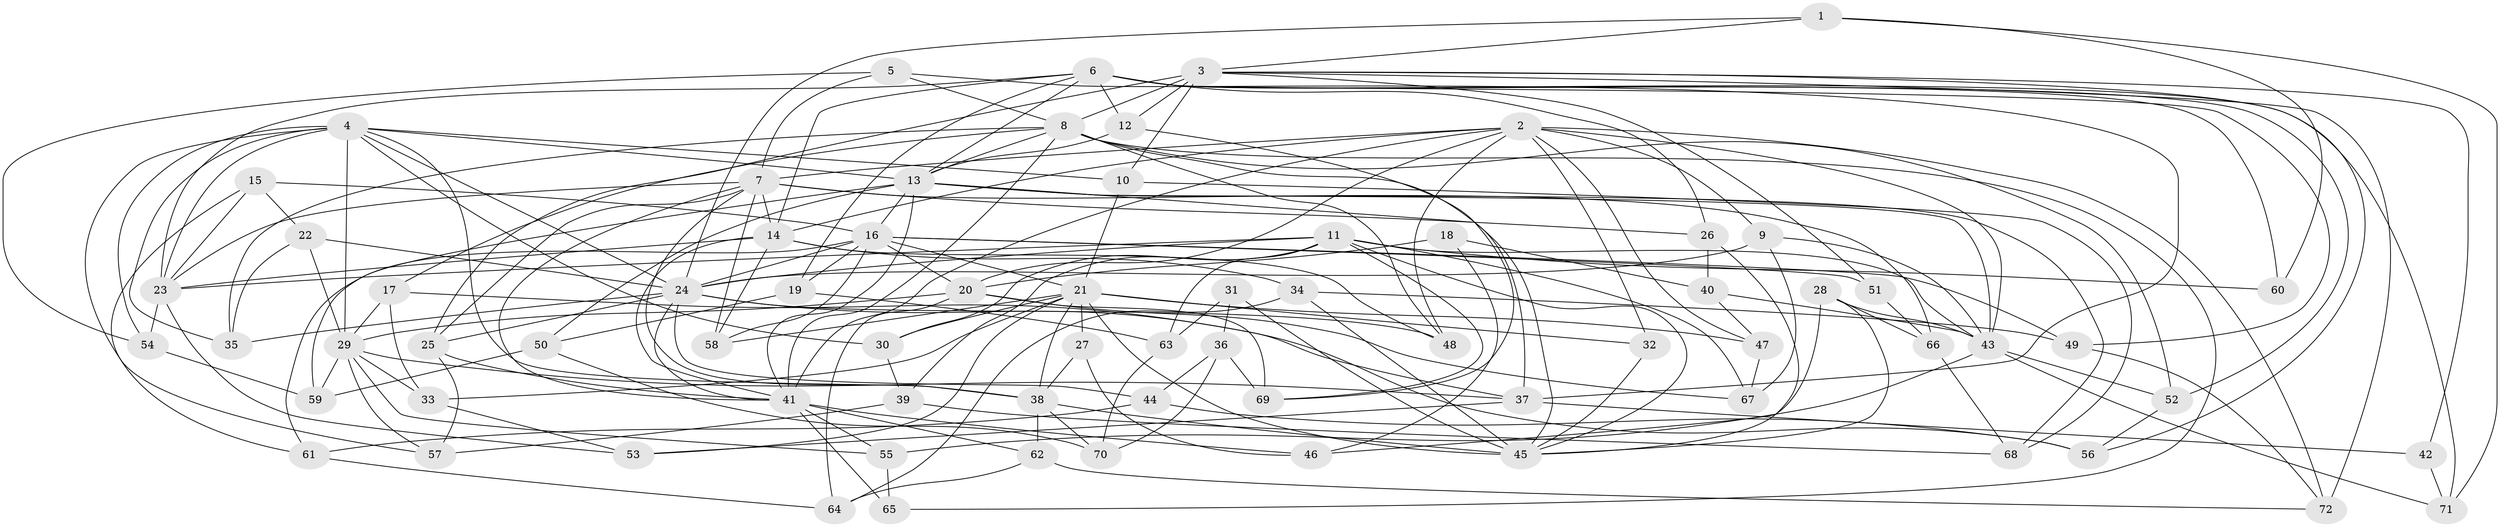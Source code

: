 // original degree distribution, {4: 1.0}
// Generated by graph-tools (version 1.1) at 2025/38/03/09/25 02:38:14]
// undirected, 72 vertices, 194 edges
graph export_dot {
graph [start="1"]
  node [color=gray90,style=filled];
  1;
  2;
  3;
  4;
  5;
  6;
  7;
  8;
  9;
  10;
  11;
  12;
  13;
  14;
  15;
  16;
  17;
  18;
  19;
  20;
  21;
  22;
  23;
  24;
  25;
  26;
  27;
  28;
  29;
  30;
  31;
  32;
  33;
  34;
  35;
  36;
  37;
  38;
  39;
  40;
  41;
  42;
  43;
  44;
  45;
  46;
  47;
  48;
  49;
  50;
  51;
  52;
  53;
  54;
  55;
  56;
  57;
  58;
  59;
  60;
  61;
  62;
  63;
  64;
  65;
  66;
  67;
  68;
  69;
  70;
  71;
  72;
  1 -- 3 [weight=1.0];
  1 -- 24 [weight=1.0];
  1 -- 60 [weight=1.0];
  1 -- 71 [weight=1.0];
  2 -- 7 [weight=1.0];
  2 -- 9 [weight=1.0];
  2 -- 14 [weight=1.0];
  2 -- 20 [weight=1.0];
  2 -- 32 [weight=1.0];
  2 -- 41 [weight=1.0];
  2 -- 43 [weight=1.0];
  2 -- 47 [weight=1.0];
  2 -- 48 [weight=1.0];
  2 -- 72 [weight=1.0];
  3 -- 8 [weight=1.0];
  3 -- 10 [weight=1.0];
  3 -- 12 [weight=1.0];
  3 -- 25 [weight=3.0];
  3 -- 42 [weight=1.0];
  3 -- 51 [weight=2.0];
  3 -- 56 [weight=1.0];
  3 -- 72 [weight=1.0];
  4 -- 10 [weight=1.0];
  4 -- 13 [weight=1.0];
  4 -- 23 [weight=1.0];
  4 -- 24 [weight=1.0];
  4 -- 29 [weight=3.0];
  4 -- 30 [weight=1.0];
  4 -- 35 [weight=1.0];
  4 -- 38 [weight=1.0];
  4 -- 54 [weight=1.0];
  4 -- 57 [weight=1.0];
  5 -- 7 [weight=1.0];
  5 -- 8 [weight=1.0];
  5 -- 37 [weight=1.0];
  5 -- 54 [weight=1.0];
  6 -- 12 [weight=1.0];
  6 -- 13 [weight=2.0];
  6 -- 14 [weight=2.0];
  6 -- 19 [weight=1.0];
  6 -- 23 [weight=1.0];
  6 -- 26 [weight=1.0];
  6 -- 49 [weight=1.0];
  6 -- 52 [weight=1.0];
  6 -- 60 [weight=1.0];
  6 -- 71 [weight=1.0];
  7 -- 14 [weight=2.0];
  7 -- 23 [weight=1.0];
  7 -- 25 [weight=2.0];
  7 -- 26 [weight=1.0];
  7 -- 38 [weight=1.0];
  7 -- 41 [weight=1.0];
  7 -- 58 [weight=1.0];
  7 -- 66 [weight=1.0];
  8 -- 13 [weight=1.0];
  8 -- 17 [weight=1.0];
  8 -- 35 [weight=1.0];
  8 -- 41 [weight=1.0];
  8 -- 45 [weight=1.0];
  8 -- 48 [weight=1.0];
  8 -- 52 [weight=1.0];
  8 -- 65 [weight=1.0];
  9 -- 24 [weight=1.0];
  9 -- 43 [weight=1.0];
  9 -- 67 [weight=1.0];
  10 -- 21 [weight=1.0];
  10 -- 68 [weight=1.0];
  11 -- 23 [weight=1.0];
  11 -- 24 [weight=1.0];
  11 -- 30 [weight=1.0];
  11 -- 39 [weight=1.0];
  11 -- 43 [weight=2.0];
  11 -- 45 [weight=1.0];
  11 -- 60 [weight=2.0];
  11 -- 63 [weight=1.0];
  11 -- 67 [weight=1.0];
  11 -- 69 [weight=1.0];
  12 -- 13 [weight=1.0];
  12 -- 69 [weight=1.0];
  13 -- 16 [weight=1.0];
  13 -- 37 [weight=1.0];
  13 -- 41 [weight=1.0];
  13 -- 43 [weight=1.0];
  13 -- 50 [weight=1.0];
  13 -- 59 [weight=1.0];
  13 -- 68 [weight=1.0];
  14 -- 23 [weight=1.0];
  14 -- 34 [weight=1.0];
  14 -- 41 [weight=1.0];
  14 -- 48 [weight=1.0];
  14 -- 58 [weight=1.0];
  15 -- 16 [weight=1.0];
  15 -- 22 [weight=1.0];
  15 -- 23 [weight=1.0];
  15 -- 61 [weight=1.0];
  16 -- 19 [weight=1.0];
  16 -- 20 [weight=3.0];
  16 -- 21 [weight=1.0];
  16 -- 24 [weight=1.0];
  16 -- 49 [weight=1.0];
  16 -- 51 [weight=1.0];
  16 -- 58 [weight=1.0];
  16 -- 61 [weight=1.0];
  17 -- 29 [weight=1.0];
  17 -- 33 [weight=1.0];
  17 -- 37 [weight=1.0];
  18 -- 20 [weight=2.0];
  18 -- 40 [weight=1.0];
  18 -- 46 [weight=1.0];
  19 -- 50 [weight=1.0];
  19 -- 63 [weight=1.0];
  20 -- 29 [weight=1.0];
  20 -- 64 [weight=1.0];
  20 -- 67 [weight=1.0];
  20 -- 69 [weight=1.0];
  21 -- 27 [weight=1.0];
  21 -- 30 [weight=1.0];
  21 -- 32 [weight=2.0];
  21 -- 33 [weight=1.0];
  21 -- 38 [weight=1.0];
  21 -- 45 [weight=1.0];
  21 -- 47 [weight=1.0];
  21 -- 53 [weight=1.0];
  21 -- 58 [weight=1.0];
  22 -- 24 [weight=1.0];
  22 -- 29 [weight=1.0];
  22 -- 35 [weight=1.0];
  23 -- 53 [weight=1.0];
  23 -- 54 [weight=1.0];
  24 -- 25 [weight=1.0];
  24 -- 35 [weight=1.0];
  24 -- 41 [weight=1.0];
  24 -- 44 [weight=1.0];
  24 -- 48 [weight=1.0];
  24 -- 56 [weight=1.0];
  25 -- 41 [weight=1.0];
  25 -- 57 [weight=1.0];
  26 -- 40 [weight=1.0];
  26 -- 45 [weight=1.0];
  27 -- 38 [weight=2.0];
  27 -- 46 [weight=1.0];
  28 -- 43 [weight=1.0];
  28 -- 45 [weight=1.0];
  28 -- 46 [weight=1.0];
  28 -- 66 [weight=1.0];
  29 -- 33 [weight=1.0];
  29 -- 37 [weight=2.0];
  29 -- 55 [weight=1.0];
  29 -- 57 [weight=1.0];
  29 -- 59 [weight=1.0];
  30 -- 39 [weight=1.0];
  31 -- 36 [weight=1.0];
  31 -- 45 [weight=2.0];
  31 -- 63 [weight=1.0];
  32 -- 45 [weight=1.0];
  33 -- 53 [weight=1.0];
  34 -- 45 [weight=1.0];
  34 -- 49 [weight=1.0];
  34 -- 64 [weight=1.0];
  36 -- 44 [weight=1.0];
  36 -- 69 [weight=1.0];
  36 -- 70 [weight=1.0];
  37 -- 42 [weight=2.0];
  37 -- 53 [weight=1.0];
  38 -- 45 [weight=1.0];
  38 -- 62 [weight=1.0];
  38 -- 70 [weight=1.0];
  39 -- 57 [weight=1.0];
  39 -- 68 [weight=1.0];
  40 -- 43 [weight=1.0];
  40 -- 47 [weight=1.0];
  41 -- 46 [weight=1.0];
  41 -- 55 [weight=1.0];
  41 -- 62 [weight=1.0];
  41 -- 65 [weight=2.0];
  42 -- 71 [weight=1.0];
  43 -- 52 [weight=1.0];
  43 -- 55 [weight=1.0];
  43 -- 71 [weight=1.0];
  44 -- 56 [weight=1.0];
  44 -- 61 [weight=1.0];
  47 -- 67 [weight=1.0];
  49 -- 72 [weight=1.0];
  50 -- 59 [weight=1.0];
  50 -- 70 [weight=1.0];
  51 -- 66 [weight=1.0];
  52 -- 56 [weight=1.0];
  54 -- 59 [weight=1.0];
  55 -- 65 [weight=1.0];
  61 -- 64 [weight=1.0];
  62 -- 64 [weight=1.0];
  62 -- 72 [weight=1.0];
  63 -- 70 [weight=1.0];
  66 -- 68 [weight=1.0];
}
